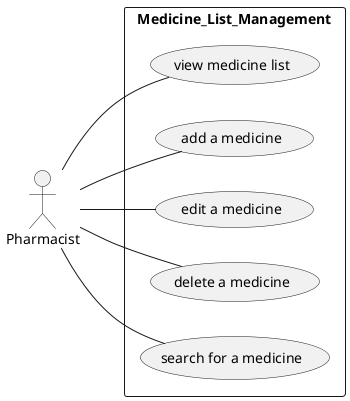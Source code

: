 @startuml Medicine_List_Management
left to right direction

actor Pharmacist

rectangle Medicine_List_Management{
  usecase "view medicine list" as UC1
  usecase "add a medicine" as UC2
  usecase "edit a medicine" as UC3
  usecase "delete a medicine" as UC4
  usecase "search for a medicine" as UC5
}

Pharmacist -- UC1
Pharmacist -- UC2
Pharmacist -- UC3
Pharmacist -- UC4
Pharmacist -- UC5

@enduml
